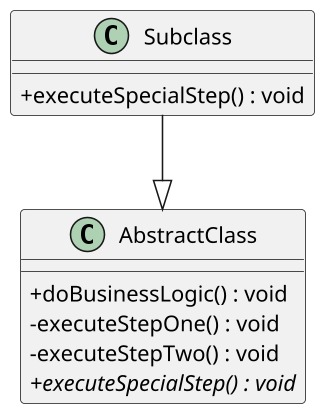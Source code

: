 @startuml

skinparam classAttributeIconSize 0
skinparam linetype ortho
skinparam defaultTextAlignment center
skinparam dpi 150
' up to down direction

class AbstractClass {

  + doBusinessLogic() : void
  - executeStepOne() : void 
    - executeStepTwo() : void 
     {abstract} + executeSpecialStep() : void 
}

class Subclass {
  + executeSpecialStep() : void 
}

Subclass --|> AbstractClass
@enduml
